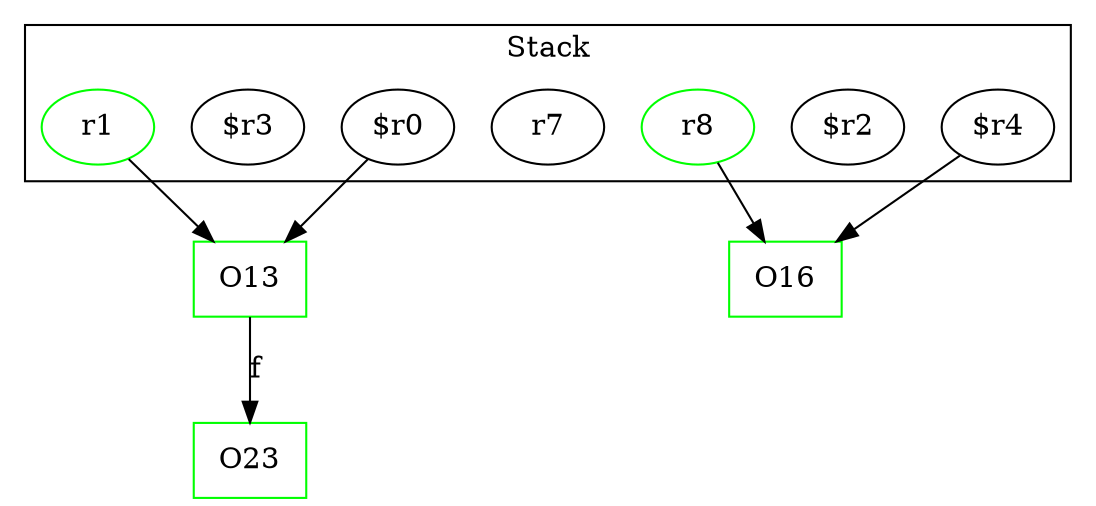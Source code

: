 digraph sample {
  rankDir="LR";
  subgraph cluster_0 {
    label="Stack"
    "r1"; "$r2"; "$r0"; "r7"; "r8"; "$r3"; "$r4"; 
  }
  "r1" -> { O13 };
  "$r2" -> { };
  "$r0" -> { O13 };
  "r7" -> { };
  "r8" -> { O16 };
  "$r3" -> { };
  "$r4" -> { O16 };
  O13[shape=box];
  O23[shape=box];
  O16[shape=box];
  O13 -> O23[label="f", weight="0.2"]
  "r1"[color="green"];
  O13[color="green"];
  O23[color="green"];
  O16[color="green"];
  "r8"[color="green"];
}
